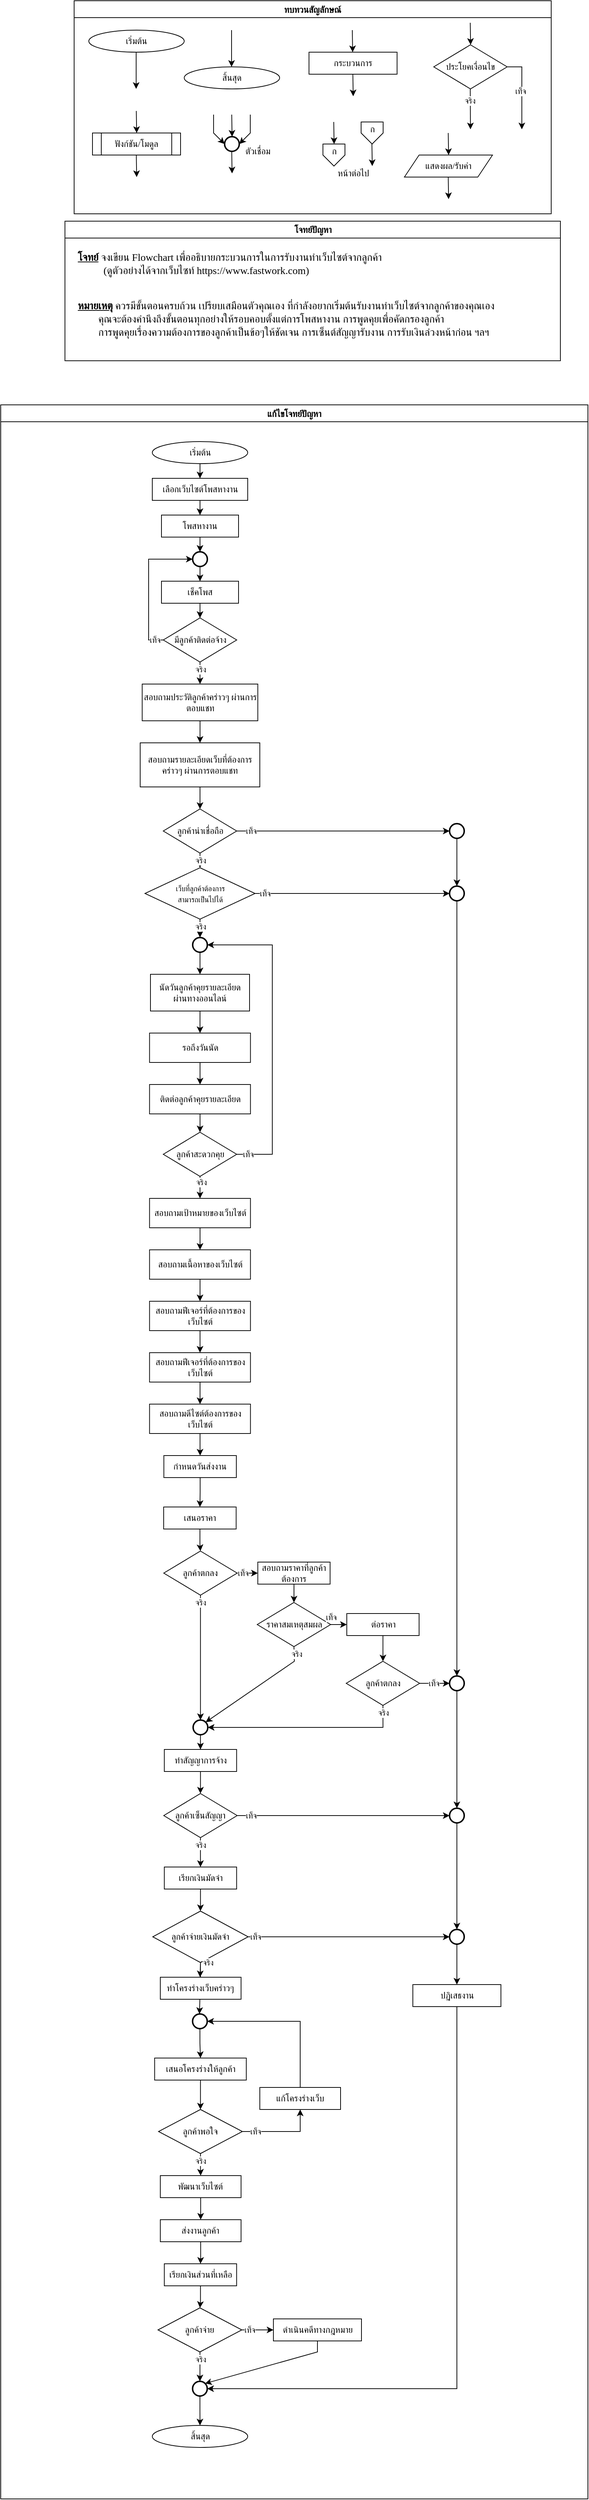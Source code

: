 <mxfile version="24.9.1">
  <diagram id="C5RBs43oDa-KdzZeNtuy" name="Page-1">
    <mxGraphModel dx="1702" dy="435" grid="1" gridSize="10" guides="1" tooltips="1" connect="1" arrows="1" fold="1" page="1" pageScale="1" pageWidth="827" pageHeight="1169" math="0" shadow="0">
      <root>
        <mxCell id="WIyWlLk6GJQsqaUBKTNV-0" />
        <mxCell id="WIyWlLk6GJQsqaUBKTNV-1" parent="WIyWlLk6GJQsqaUBKTNV-0" />
        <mxCell id="M7CGMbNuYNeq0SnUNNgH-6" value="ทบทวนสัญลักษณ์" style="swimlane;fontFamily=Sarabun;fontSource=https%3A%2F%2Ffonts.googleapis.com%2Fcss%3Ffamily%3DSarabun;" parent="WIyWlLk6GJQsqaUBKTNV-1" vertex="1">
          <mxGeometry x="-720" y="20" width="650" height="290" as="geometry" />
        </mxCell>
        <mxCell id="M7CGMbNuYNeq0SnUNNgH-2" value="&lt;font data-font-src=&quot;https://fonts.googleapis.com/css?family=Sarabun&quot; face=&quot;Sarabun&quot;&gt;เริ่มต้น&lt;/font&gt;" style="ellipse;whiteSpace=wrap;html=1;" parent="M7CGMbNuYNeq0SnUNNgH-6" vertex="1">
          <mxGeometry x="20" y="40" width="130" height="30" as="geometry" />
        </mxCell>
        <mxCell id="M7CGMbNuYNeq0SnUNNgH-5" value="" style="endArrow=classic;html=1;rounded=0;" parent="M7CGMbNuYNeq0SnUNNgH-6" edge="1">
          <mxGeometry width="50" height="50" relative="1" as="geometry">
            <mxPoint x="84.5" y="70" as="sourcePoint" />
            <mxPoint x="84.5" y="120" as="targetPoint" />
          </mxGeometry>
        </mxCell>
        <mxCell id="M7CGMbNuYNeq0SnUNNgH-3" value="&lt;font face=&quot;Sarabun&quot;&gt;สิ้นสุด&lt;/font&gt;" style="ellipse;whiteSpace=wrap;html=1;" parent="M7CGMbNuYNeq0SnUNNgH-6" vertex="1">
          <mxGeometry x="150" y="90" width="130" height="30" as="geometry" />
        </mxCell>
        <mxCell id="M7CGMbNuYNeq0SnUNNgH-4" value="" style="endArrow=classic;html=1;rounded=0;" parent="M7CGMbNuYNeq0SnUNNgH-6" edge="1">
          <mxGeometry width="50" height="50" relative="1" as="geometry">
            <mxPoint x="214.5" y="40" as="sourcePoint" />
            <mxPoint x="214.5" y="90" as="targetPoint" />
          </mxGeometry>
        </mxCell>
        <mxCell id="mvioNwK95yMqdUQ73LqQ-0" value="กระบวนการ" style="rounded=0;whiteSpace=wrap;html=1;fontFamily=Sarabun;fontSource=https%3A%2F%2Ffonts.googleapis.com%2Fcss%3Ffamily%3DSarabun;" parent="M7CGMbNuYNeq0SnUNNgH-6" vertex="1">
          <mxGeometry x="320" y="70" width="120" height="30" as="geometry" />
        </mxCell>
        <mxCell id="mvioNwK95yMqdUQ73LqQ-1" value="" style="endArrow=classic;html=1;rounded=0;" parent="M7CGMbNuYNeq0SnUNNgH-6" edge="1">
          <mxGeometry width="50" height="50" relative="1" as="geometry">
            <mxPoint x="379" y="40" as="sourcePoint" />
            <mxPoint x="379.5" y="70" as="targetPoint" />
          </mxGeometry>
        </mxCell>
        <mxCell id="mvioNwK95yMqdUQ73LqQ-2" value="" style="endArrow=classic;html=1;rounded=0;" parent="M7CGMbNuYNeq0SnUNNgH-6" edge="1">
          <mxGeometry width="50" height="50" relative="1" as="geometry">
            <mxPoint x="379.75" y="100" as="sourcePoint" />
            <mxPoint x="380.25" y="130" as="targetPoint" />
          </mxGeometry>
        </mxCell>
        <mxCell id="mvioNwK95yMqdUQ73LqQ-3" value="ประโยคเงื่อนไข" style="rhombus;whiteSpace=wrap;html=1;fontFamily=Sarabun;fontSource=https%3A%2F%2Ffonts.googleapis.com%2Fcss%3Ffamily%3DSarabun;" parent="M7CGMbNuYNeq0SnUNNgH-6" vertex="1">
          <mxGeometry x="490" y="60" width="100" height="60" as="geometry" />
        </mxCell>
        <mxCell id="mvioNwK95yMqdUQ73LqQ-4" value="" style="endArrow=classic;html=1;rounded=0;" parent="M7CGMbNuYNeq0SnUNNgH-6" edge="1">
          <mxGeometry width="50" height="50" relative="1" as="geometry">
            <mxPoint x="539.71" y="30" as="sourcePoint" />
            <mxPoint x="540.21" y="60" as="targetPoint" />
          </mxGeometry>
        </mxCell>
        <mxCell id="mvioNwK95yMqdUQ73LqQ-5" value="" style="endArrow=classic;html=1;rounded=0;" parent="M7CGMbNuYNeq0SnUNNgH-6" edge="1">
          <mxGeometry width="50" height="50" relative="1" as="geometry">
            <mxPoint x="539.71" y="120" as="sourcePoint" />
            <mxPoint x="540" y="175" as="targetPoint" />
          </mxGeometry>
        </mxCell>
        <mxCell id="mvioNwK95yMqdUQ73LqQ-7" value="จริง" style="edgeLabel;html=1;align=center;verticalAlign=middle;resizable=0;points=[];fontFamily=Sarabun;fontSource=https%3A%2F%2Ffonts.googleapis.com%2Fcss%3Ffamily%3DSarabun;" parent="mvioNwK95yMqdUQ73LqQ-5" vertex="1" connectable="0">
          <mxGeometry x="-0.414" y="-1" relative="1" as="geometry">
            <mxPoint as="offset" />
          </mxGeometry>
        </mxCell>
        <mxCell id="mvioNwK95yMqdUQ73LqQ-6" value="" style="endArrow=classic;html=1;rounded=0;exitX=1;exitY=0.5;exitDx=0;exitDy=0;" parent="M7CGMbNuYNeq0SnUNNgH-6" source="mvioNwK95yMqdUQ73LqQ-3" edge="1">
          <mxGeometry width="50" height="50" relative="1" as="geometry">
            <mxPoint x="620" y="95" as="sourcePoint" />
            <mxPoint x="610" y="175" as="targetPoint" />
            <Array as="points">
              <mxPoint x="610" y="90" />
            </Array>
          </mxGeometry>
        </mxCell>
        <mxCell id="mvioNwK95yMqdUQ73LqQ-8" value="&lt;font data-font-src=&quot;https://fonts.googleapis.com/css?family=Sarabun&quot; face=&quot;Sarabun&quot;&gt;เท็จ&lt;/font&gt;" style="edgeLabel;html=1;align=center;verticalAlign=middle;resizable=0;points=[];" parent="mvioNwK95yMqdUQ73LqQ-6" vertex="1" connectable="0">
          <mxGeometry x="-0.002" y="-2" relative="1" as="geometry">
            <mxPoint as="offset" />
          </mxGeometry>
        </mxCell>
        <mxCell id="mvioNwK95yMqdUQ73LqQ-9" value="&lt;font data-font-src=&quot;https://fonts.googleapis.com/css?family=Sarabun&quot; face=&quot;Sarabun&quot;&gt;ฟังก์ชัน/โมดูล&lt;/font&gt;" style="shape=process;whiteSpace=wrap;html=1;backgroundOutline=1;" parent="M7CGMbNuYNeq0SnUNNgH-6" vertex="1">
          <mxGeometry x="25" y="180" width="120" height="30" as="geometry" />
        </mxCell>
        <mxCell id="mvioNwK95yMqdUQ73LqQ-11" value="" style="endArrow=classic;html=1;rounded=0;" parent="M7CGMbNuYNeq0SnUNNgH-6" edge="1">
          <mxGeometry width="50" height="50" relative="1" as="geometry">
            <mxPoint x="84.71" y="150" as="sourcePoint" />
            <mxPoint x="85.21" y="180" as="targetPoint" />
          </mxGeometry>
        </mxCell>
        <mxCell id="mvioNwK95yMqdUQ73LqQ-12" value="" style="endArrow=classic;html=1;rounded=0;" parent="M7CGMbNuYNeq0SnUNNgH-6" edge="1">
          <mxGeometry width="50" height="50" relative="1" as="geometry">
            <mxPoint x="84.71" y="210" as="sourcePoint" />
            <mxPoint x="85.21" y="240" as="targetPoint" />
          </mxGeometry>
        </mxCell>
        <mxCell id="mvioNwK95yMqdUQ73LqQ-13" value="" style="strokeWidth=2;html=1;shape=mxgraph.flowchart.start_2;whiteSpace=wrap;" parent="M7CGMbNuYNeq0SnUNNgH-6" vertex="1">
          <mxGeometry x="205" y="185" width="20" height="20" as="geometry" />
        </mxCell>
        <mxCell id="mvioNwK95yMqdUQ73LqQ-16" value="" style="endArrow=classic;html=1;rounded=0;" parent="M7CGMbNuYNeq0SnUNNgH-6" edge="1">
          <mxGeometry width="50" height="50" relative="1" as="geometry">
            <mxPoint x="214.71" y="155" as="sourcePoint" />
            <mxPoint x="215.21" y="185" as="targetPoint" />
          </mxGeometry>
        </mxCell>
        <mxCell id="mvioNwK95yMqdUQ73LqQ-17" value="" style="endArrow=classic;html=1;rounded=0;entryX=0;entryY=0.5;entryDx=0;entryDy=0;entryPerimeter=0;" parent="M7CGMbNuYNeq0SnUNNgH-6" target="mvioNwK95yMqdUQ73LqQ-13" edge="1">
          <mxGeometry width="50" height="50" relative="1" as="geometry">
            <mxPoint x="190.0" y="155" as="sourcePoint" />
            <mxPoint x="190.5" y="185" as="targetPoint" />
            <Array as="points">
              <mxPoint x="190" y="180" />
            </Array>
          </mxGeometry>
        </mxCell>
        <mxCell id="mvioNwK95yMqdUQ73LqQ-18" value="" style="endArrow=classic;html=1;rounded=0;entryX=1;entryY=0.5;entryDx=0;entryDy=0;entryPerimeter=0;" parent="M7CGMbNuYNeq0SnUNNgH-6" target="mvioNwK95yMqdUQ73LqQ-13" edge="1">
          <mxGeometry width="50" height="50" relative="1" as="geometry">
            <mxPoint x="240.0" y="155" as="sourcePoint" />
            <mxPoint x="240.5" y="185" as="targetPoint" />
            <Array as="points">
              <mxPoint x="240" y="180" />
            </Array>
          </mxGeometry>
        </mxCell>
        <mxCell id="mvioNwK95yMqdUQ73LqQ-19" value="" style="endArrow=classic;html=1;rounded=0;" parent="M7CGMbNuYNeq0SnUNNgH-6" edge="1">
          <mxGeometry width="50" height="50" relative="1" as="geometry">
            <mxPoint x="214.71" y="205" as="sourcePoint" />
            <mxPoint x="215.21" y="235" as="targetPoint" />
          </mxGeometry>
        </mxCell>
        <mxCell id="mvioNwK95yMqdUQ73LqQ-20" value="&lt;font data-font-src=&quot;https://fonts.googleapis.com/css?family=Sarabun&quot; face=&quot;Sarabun&quot;&gt;ตัวเชื่อม&lt;/font&gt;" style="text;html=1;align=center;verticalAlign=middle;resizable=0;points=[];autosize=1;strokeColor=none;fillColor=none;" parent="M7CGMbNuYNeq0SnUNNgH-6" vertex="1">
          <mxGeometry x="220" y="190" width="60" height="30" as="geometry" />
        </mxCell>
        <mxCell id="mvioNwK95yMqdUQ73LqQ-25" value="" style="endArrow=classic;html=1;rounded=0;" parent="M7CGMbNuYNeq0SnUNNgH-6" edge="1">
          <mxGeometry width="50" height="50" relative="1" as="geometry">
            <mxPoint x="353.71" y="165" as="sourcePoint" />
            <mxPoint x="354.21" y="195" as="targetPoint" />
          </mxGeometry>
        </mxCell>
        <mxCell id="mvioNwK95yMqdUQ73LqQ-21" value="" style="verticalLabelPosition=bottom;verticalAlign=top;html=1;shape=offPageConnector;rounded=0;size=0.5;" parent="M7CGMbNuYNeq0SnUNNgH-6" vertex="1">
          <mxGeometry x="339" y="195" width="30" height="30" as="geometry" />
        </mxCell>
        <mxCell id="mvioNwK95yMqdUQ73LqQ-26" value="" style="endArrow=classic;html=1;rounded=0;" parent="M7CGMbNuYNeq0SnUNNgH-6" edge="1">
          <mxGeometry width="50" height="50" relative="1" as="geometry">
            <mxPoint x="405.71" y="195" as="sourcePoint" />
            <mxPoint x="406.21" y="225" as="targetPoint" />
          </mxGeometry>
        </mxCell>
        <mxCell id="mvioNwK95yMqdUQ73LqQ-27" value="" style="verticalLabelPosition=bottom;verticalAlign=top;html=1;shape=offPageConnector;rounded=0;size=0.5;" parent="M7CGMbNuYNeq0SnUNNgH-6" vertex="1">
          <mxGeometry x="391" y="165" width="30" height="30" as="geometry" />
        </mxCell>
        <mxCell id="mvioNwK95yMqdUQ73LqQ-28" value="หน้าต่อไป" style="text;html=1;align=center;verticalAlign=middle;resizable=0;points=[];autosize=1;strokeColor=none;fillColor=none;fontFamily=Sarabun;fontSource=https%3A%2F%2Ffonts.googleapis.com%2Fcss%3Ffamily%3DSarabun;" parent="M7CGMbNuYNeq0SnUNNgH-6" vertex="1">
          <mxGeometry x="345" y="220" width="70" height="30" as="geometry" />
        </mxCell>
        <mxCell id="mvioNwK95yMqdUQ73LqQ-29" value="ก" style="text;html=1;align=center;verticalAlign=middle;resizable=0;points=[];autosize=1;strokeColor=none;fillColor=none;fontFamily=Sarabun;fontSource=https%3A%2F%2Ffonts.googleapis.com%2Fcss%3Ffamily%3DSarabun;" parent="M7CGMbNuYNeq0SnUNNgH-6" vertex="1">
          <mxGeometry x="339" y="190" width="30" height="30" as="geometry" />
        </mxCell>
        <mxCell id="mvioNwK95yMqdUQ73LqQ-30" value="ก" style="text;html=1;align=center;verticalAlign=middle;resizable=0;points=[];autosize=1;strokeColor=none;fillColor=none;fontFamily=Sarabun;fontSource=https%3A%2F%2Ffonts.googleapis.com%2Fcss%3Ffamily%3DSarabun;" parent="M7CGMbNuYNeq0SnUNNgH-6" vertex="1">
          <mxGeometry x="391" y="160" width="30" height="30" as="geometry" />
        </mxCell>
        <mxCell id="mvioNwK95yMqdUQ73LqQ-32" value="แสดงผล/รับค่า" style="shape=parallelogram;perimeter=parallelogramPerimeter;whiteSpace=wrap;html=1;fixedSize=1;fontFamily=Sarabun;fontSource=https%3A%2F%2Ffonts.googleapis.com%2Fcss%3Ffamily%3DSarabun;" parent="M7CGMbNuYNeq0SnUNNgH-6" vertex="1">
          <mxGeometry x="450" y="210" width="120" height="30" as="geometry" />
        </mxCell>
        <mxCell id="mvioNwK95yMqdUQ73LqQ-33" value="" style="endArrow=classic;html=1;rounded=0;" parent="M7CGMbNuYNeq0SnUNNgH-6" edge="1">
          <mxGeometry width="50" height="50" relative="1" as="geometry">
            <mxPoint x="509.71" y="180" as="sourcePoint" />
            <mxPoint x="510.21" y="210" as="targetPoint" />
          </mxGeometry>
        </mxCell>
        <mxCell id="mvioNwK95yMqdUQ73LqQ-34" value="" style="endArrow=classic;html=1;rounded=0;" parent="M7CGMbNuYNeq0SnUNNgH-6" edge="1">
          <mxGeometry width="50" height="50" relative="1" as="geometry">
            <mxPoint x="509.71" y="240" as="sourcePoint" />
            <mxPoint x="510.21" y="270" as="targetPoint" />
          </mxGeometry>
        </mxCell>
        <mxCell id="mvioNwK95yMqdUQ73LqQ-36" value="แก้ไขโจทย์ปัญหา" style="swimlane;fontFamily=Sarabun;fontSource=https%3A%2F%2Ffonts.googleapis.com%2Fcss%3Ffamily%3DSarabun;" parent="WIyWlLk6GJQsqaUBKTNV-1" vertex="1">
          <mxGeometry x="-820" y="570" width="800" height="2850" as="geometry" />
        </mxCell>
        <mxCell id="27zhUVx7xUESH2kHtErv-2" value="" style="edgeStyle=orthogonalEdgeStyle;rounded=0;orthogonalLoop=1;jettySize=auto;html=1;" parent="mvioNwK95yMqdUQ73LqQ-36" source="mvioNwK95yMqdUQ73LqQ-35" target="27zhUVx7xUESH2kHtErv-1" edge="1">
          <mxGeometry relative="1" as="geometry" />
        </mxCell>
        <mxCell id="mvioNwK95yMqdUQ73LqQ-35" value="&lt;font data-font-src=&quot;https://fonts.googleapis.com/css?family=Sarabun&quot; face=&quot;Sarabun&quot;&gt;เริ่มต้น&lt;/font&gt;" style="ellipse;whiteSpace=wrap;html=1;" parent="mvioNwK95yMqdUQ73LqQ-36" vertex="1">
          <mxGeometry x="206.5" y="50" width="130" height="30" as="geometry" />
        </mxCell>
        <mxCell id="mvioNwK95yMqdUQ73LqQ-69" value="&lt;font face=&quot;Sarabun&quot;&gt;สิ้นสุด&lt;/font&gt;" style="ellipse;whiteSpace=wrap;html=1;" parent="mvioNwK95yMqdUQ73LqQ-36" vertex="1">
          <mxGeometry x="206.5" y="2750" width="130" height="30" as="geometry" />
        </mxCell>
        <mxCell id="27zhUVx7xUESH2kHtErv-4" value="" style="edgeStyle=orthogonalEdgeStyle;rounded=0;orthogonalLoop=1;jettySize=auto;html=1;" parent="mvioNwK95yMqdUQ73LqQ-36" source="27zhUVx7xUESH2kHtErv-1" target="27zhUVx7xUESH2kHtErv-3" edge="1">
          <mxGeometry relative="1" as="geometry" />
        </mxCell>
        <mxCell id="27zhUVx7xUESH2kHtErv-1" value="เลือกเว็บไซต์โพสหางาน" style="rounded=0;whiteSpace=wrap;html=1;fontFamily=Sarabun;fontSource=https%3A%2F%2Ffonts.googleapis.com%2Fcss%3Ffamily%3DSarabun;" parent="mvioNwK95yMqdUQ73LqQ-36" vertex="1">
          <mxGeometry x="206.5" y="100" width="130" height="30" as="geometry" />
        </mxCell>
        <mxCell id="27zhUVx7xUESH2kHtErv-9" value="" style="edgeStyle=orthogonalEdgeStyle;rounded=0;orthogonalLoop=1;jettySize=auto;html=1;entryX=0.5;entryY=0;entryDx=0;entryDy=0;entryPerimeter=0;" parent="mvioNwK95yMqdUQ73LqQ-36" source="27zhUVx7xUESH2kHtErv-3" target="27zhUVx7xUESH2kHtErv-8" edge="1">
          <mxGeometry relative="1" as="geometry" />
        </mxCell>
        <mxCell id="27zhUVx7xUESH2kHtErv-3" value="โพสหางาน" style="rounded=0;whiteSpace=wrap;html=1;fontFamily=Sarabun;fontSource=https%3A%2F%2Ffonts.googleapis.com%2Fcss%3Ffamily%3DSarabun;" parent="mvioNwK95yMqdUQ73LqQ-36" vertex="1">
          <mxGeometry x="219" y="150" width="105" height="30" as="geometry" />
        </mxCell>
        <mxCell id="27zhUVx7xUESH2kHtErv-13" value="" style="edgeStyle=orthogonalEdgeStyle;rounded=0;orthogonalLoop=1;jettySize=auto;html=1;" parent="mvioNwK95yMqdUQ73LqQ-36" source="27zhUVx7xUESH2kHtErv-6" target="27zhUVx7xUESH2kHtErv-12" edge="1">
          <mxGeometry relative="1" as="geometry" />
        </mxCell>
        <mxCell id="27zhUVx7xUESH2kHtErv-6" value="เช็คโพส" style="rounded=0;whiteSpace=wrap;html=1;fontFamily=Sarabun;fontSource=https%3A%2F%2Ffonts.googleapis.com%2Fcss%3Ffamily%3DSarabun;" parent="mvioNwK95yMqdUQ73LqQ-36" vertex="1">
          <mxGeometry x="219" y="240" width="105" height="30" as="geometry" />
        </mxCell>
        <mxCell id="27zhUVx7xUESH2kHtErv-10" value="" style="edgeStyle=orthogonalEdgeStyle;rounded=0;orthogonalLoop=1;jettySize=auto;html=1;" parent="mvioNwK95yMqdUQ73LqQ-36" source="27zhUVx7xUESH2kHtErv-8" target="27zhUVx7xUESH2kHtErv-6" edge="1">
          <mxGeometry relative="1" as="geometry" />
        </mxCell>
        <mxCell id="27zhUVx7xUESH2kHtErv-8" value="" style="strokeWidth=2;html=1;shape=mxgraph.flowchart.start_2;whiteSpace=wrap;" parent="mvioNwK95yMqdUQ73LqQ-36" vertex="1">
          <mxGeometry x="261.5" y="200" width="20" height="20" as="geometry" />
        </mxCell>
        <mxCell id="xFiAi5gTi5LO_3J-mWxw-1" value="" style="edgeStyle=orthogonalEdgeStyle;rounded=0;orthogonalLoop=1;jettySize=auto;html=1;" parent="mvioNwK95yMqdUQ73LqQ-36" source="27zhUVx7xUESH2kHtErv-12" target="27zhUVx7xUESH2kHtErv-14" edge="1">
          <mxGeometry relative="1" as="geometry" />
        </mxCell>
        <mxCell id="27zhUVx7xUESH2kHtErv-12" value="มีลูกค้าติดต่อจ้าง" style="rhombus;whiteSpace=wrap;html=1;fontFamily=Sarabun;fontSource=https%3A%2F%2Ffonts.googleapis.com%2Fcss%3Ffamily%3DSarabun;" parent="mvioNwK95yMqdUQ73LqQ-36" vertex="1">
          <mxGeometry x="221.5" y="290" width="100" height="60" as="geometry" />
        </mxCell>
        <mxCell id="itq3o5YylGLCOzRTKp7v-9" value="" style="edgeStyle=orthogonalEdgeStyle;rounded=0;orthogonalLoop=1;jettySize=auto;html=1;" parent="mvioNwK95yMqdUQ73LqQ-36" source="27zhUVx7xUESH2kHtErv-14" target="itq3o5YylGLCOzRTKp7v-8" edge="1">
          <mxGeometry relative="1" as="geometry" />
        </mxCell>
        <mxCell id="27zhUVx7xUESH2kHtErv-14" value="สอบถามประวัติลูกค้าคร่าวๆ ผ่านการตอบแชท" style="rounded=0;whiteSpace=wrap;html=1;fontFamily=Sarabun;fontSource=https%3A%2F%2Ffonts.googleapis.com%2Fcss%3Ffamily%3DSarabun;" parent="mvioNwK95yMqdUQ73LqQ-36" vertex="1">
          <mxGeometry x="192.75" y="380" width="157.5" height="50" as="geometry" />
        </mxCell>
        <mxCell id="xFiAi5gTi5LO_3J-mWxw-0" value="" style="endArrow=classic;html=1;rounded=0;exitX=0;exitY=0.5;exitDx=0;exitDy=0;entryX=0;entryY=0.5;entryDx=0;entryDy=0;entryPerimeter=0;edgeStyle=orthogonalEdgeStyle;" parent="mvioNwK95yMqdUQ73LqQ-36" source="27zhUVx7xUESH2kHtErv-12" target="27zhUVx7xUESH2kHtErv-8" edge="1">
          <mxGeometry width="50" height="50" relative="1" as="geometry">
            <mxPoint x="251.5" y="220" as="sourcePoint" />
            <mxPoint x="301.5" y="170" as="targetPoint" />
            <Array as="points">
              <mxPoint x="201.5" y="320" />
              <mxPoint x="201.5" y="210" />
            </Array>
          </mxGeometry>
        </mxCell>
        <mxCell id="itq3o5YylGLCOzRTKp7v-1" value="" style="edgeStyle=orthogonalEdgeStyle;rounded=0;orthogonalLoop=1;jettySize=auto;html=1;" parent="mvioNwK95yMqdUQ73LqQ-36" source="xFiAi5gTi5LO_3J-mWxw-2" target="itq3o5YylGLCOzRTKp7v-0" edge="1">
          <mxGeometry relative="1" as="geometry" />
        </mxCell>
        <mxCell id="itq3o5YylGLCOzRTKp7v-3" value="" style="edgeStyle=orthogonalEdgeStyle;rounded=0;orthogonalLoop=1;jettySize=auto;html=1;" parent="mvioNwK95yMqdUQ73LqQ-36" source="xFiAi5gTi5LO_3J-mWxw-2" edge="1">
          <mxGeometry relative="1" as="geometry">
            <mxPoint x="271.534" y="630" as="targetPoint" />
          </mxGeometry>
        </mxCell>
        <mxCell id="xFiAi5gTi5LO_3J-mWxw-2" value="ลูกค้าน่าเชื่อถือ" style="rhombus;whiteSpace=wrap;html=1;fontFamily=Sarabun;fontSource=https%3A%2F%2Ffonts.googleapis.com%2Fcss%3Ffamily%3DSarabun;" parent="mvioNwK95yMqdUQ73LqQ-36" vertex="1">
          <mxGeometry x="221.5" y="550" width="100" height="60" as="geometry" />
        </mxCell>
        <mxCell id="itq3o5YylGLCOzRTKp7v-0" value="" style="strokeWidth=2;html=1;shape=mxgraph.flowchart.start_2;whiteSpace=wrap;" parent="mvioNwK95yMqdUQ73LqQ-36" vertex="1">
          <mxGeometry x="611.5" y="570" width="20" height="20" as="geometry" />
        </mxCell>
        <mxCell id="itq3o5YylGLCOzRTKp7v-10" value="" style="edgeStyle=orthogonalEdgeStyle;rounded=0;orthogonalLoop=1;jettySize=auto;html=1;" parent="mvioNwK95yMqdUQ73LqQ-36" source="itq3o5YylGLCOzRTKp7v-8" target="xFiAi5gTi5LO_3J-mWxw-2" edge="1">
          <mxGeometry relative="1" as="geometry" />
        </mxCell>
        <mxCell id="itq3o5YylGLCOzRTKp7v-8" value="สอบถามรายละเอียดเว็บที่ต้องการคร่าวๆ ผ่านการตอบแชท" style="rounded=0;whiteSpace=wrap;html=1;fontFamily=Sarabun;fontSource=https%3A%2F%2Ffonts.googleapis.com%2Fcss%3Ffamily%3DSarabun;" parent="mvioNwK95yMqdUQ73LqQ-36" vertex="1">
          <mxGeometry x="190" y="460" width="163" height="60" as="geometry" />
        </mxCell>
        <mxCell id="itq3o5YylGLCOzRTKp7v-19" value="" style="edgeStyle=orthogonalEdgeStyle;rounded=0;orthogonalLoop=1;jettySize=auto;html=1;" parent="mvioNwK95yMqdUQ73LqQ-36" source="itq3o5YylGLCOzRTKp7v-13" target="itq3o5YylGLCOzRTKp7v-17" edge="1">
          <mxGeometry relative="1" as="geometry" />
        </mxCell>
        <mxCell id="itq3o5YylGLCOzRTKp7v-13" value="นัดวันลูกค้าคุยรายละเอียด&lt;div&gt;ผ่านทางออนไลน์&lt;/div&gt;" style="rounded=0;whiteSpace=wrap;html=1;fontFamily=Sarabun;fontSource=https%3A%2F%2Ffonts.googleapis.com%2Fcss%3Ffamily%3DSarabun;" parent="mvioNwK95yMqdUQ73LqQ-36" vertex="1">
          <mxGeometry x="204" y="775" width="135" height="50" as="geometry" />
        </mxCell>
        <mxCell id="itq3o5YylGLCOzRTKp7v-24" value="" style="edgeStyle=orthogonalEdgeStyle;rounded=0;orthogonalLoop=1;jettySize=auto;html=1;" parent="mvioNwK95yMqdUQ73LqQ-36" source="itq3o5YylGLCOzRTKp7v-15" target="itq3o5YylGLCOzRTKp7v-22" edge="1">
          <mxGeometry relative="1" as="geometry" />
        </mxCell>
        <mxCell id="itq3o5YylGLCOzRTKp7v-15" value="&lt;font style=&quot;font-size: 10px;&quot;&gt;เว็บที่ลูกค้าต้องการ&lt;/font&gt;&lt;div&gt;&lt;font style=&quot;font-size: 10px;&quot;&gt;สามารถเป็นไปได้&lt;/font&gt;&lt;/div&gt;" style="rhombus;whiteSpace=wrap;html=1;fontFamily=Sarabun;fontSource=https%3A%2F%2Ffonts.googleapis.com%2Fcss%3Ffamily%3DSarabun;" parent="mvioNwK95yMqdUQ73LqQ-36" vertex="1">
          <mxGeometry x="196.5" y="630" width="150" height="70" as="geometry" />
        </mxCell>
        <mxCell id="itq3o5YylGLCOzRTKp7v-21" value="" style="edgeStyle=orthogonalEdgeStyle;rounded=0;orthogonalLoop=1;jettySize=auto;html=1;" parent="mvioNwK95yMqdUQ73LqQ-36" source="itq3o5YylGLCOzRTKp7v-17" target="itq3o5YylGLCOzRTKp7v-20" edge="1">
          <mxGeometry relative="1" as="geometry" />
        </mxCell>
        <mxCell id="itq3o5YylGLCOzRTKp7v-17" value="รอถึงวันนัด" style="rounded=0;whiteSpace=wrap;html=1;" parent="mvioNwK95yMqdUQ73LqQ-36" vertex="1">
          <mxGeometry x="202.75" y="855" width="137.5" height="40" as="geometry" />
        </mxCell>
        <mxCell id="itq3o5YylGLCOzRTKp7v-26" value="" style="edgeStyle=orthogonalEdgeStyle;rounded=0;orthogonalLoop=1;jettySize=auto;html=1;" parent="mvioNwK95yMqdUQ73LqQ-36" source="itq3o5YylGLCOzRTKp7v-20" target="itq3o5YylGLCOzRTKp7v-25" edge="1">
          <mxGeometry relative="1" as="geometry" />
        </mxCell>
        <mxCell id="itq3o5YylGLCOzRTKp7v-20" value="ติดต่อลูกค้าคุยรายละเอียด" style="rounded=0;whiteSpace=wrap;html=1;" parent="mvioNwK95yMqdUQ73LqQ-36" vertex="1">
          <mxGeometry x="202.75" y="925" width="137.5" height="40" as="geometry" />
        </mxCell>
        <mxCell id="itq3o5YylGLCOzRTKp7v-23" value="" style="edgeStyle=orthogonalEdgeStyle;rounded=0;orthogonalLoop=1;jettySize=auto;html=1;entryX=0.5;entryY=0;entryDx=0;entryDy=0;" parent="mvioNwK95yMqdUQ73LqQ-36" source="itq3o5YylGLCOzRTKp7v-22" target="itq3o5YylGLCOzRTKp7v-13" edge="1">
          <mxGeometry relative="1" as="geometry" />
        </mxCell>
        <mxCell id="itq3o5YylGLCOzRTKp7v-22" value="" style="strokeWidth=2;html=1;shape=mxgraph.flowchart.start_2;whiteSpace=wrap;" parent="mvioNwK95yMqdUQ73LqQ-36" vertex="1">
          <mxGeometry x="261.5" y="725" width="20" height="20" as="geometry" />
        </mxCell>
        <mxCell id="itq3o5YylGLCOzRTKp7v-30" value="" style="edgeStyle=orthogonalEdgeStyle;rounded=0;orthogonalLoop=1;jettySize=auto;html=1;" parent="mvioNwK95yMqdUQ73LqQ-36" source="itq3o5YylGLCOzRTKp7v-25" target="itq3o5YylGLCOzRTKp7v-29" edge="1">
          <mxGeometry relative="1" as="geometry" />
        </mxCell>
        <mxCell id="itq3o5YylGLCOzRTKp7v-25" value="ลูกค้าสะดวกคุย" style="rhombus;whiteSpace=wrap;html=1;fontFamily=Sarabun;fontSource=https%3A%2F%2Ffonts.googleapis.com%2Fcss%3Ffamily%3DSarabun;" parent="mvioNwK95yMqdUQ73LqQ-36" vertex="1">
          <mxGeometry x="221.5" y="990" width="100" height="60" as="geometry" />
        </mxCell>
        <mxCell id="itq3o5YylGLCOzRTKp7v-32" value="" style="edgeStyle=orthogonalEdgeStyle;rounded=0;orthogonalLoop=1;jettySize=auto;html=1;" parent="mvioNwK95yMqdUQ73LqQ-36" source="itq3o5YylGLCOzRTKp7v-29" target="itq3o5YylGLCOzRTKp7v-31" edge="1">
          <mxGeometry relative="1" as="geometry" />
        </mxCell>
        <mxCell id="itq3o5YylGLCOzRTKp7v-29" value="สอบถามเป้าหมายของเว็บไซต์" style="rounded=0;whiteSpace=wrap;html=1;" parent="mvioNwK95yMqdUQ73LqQ-36" vertex="1">
          <mxGeometry x="202.75" y="1080" width="137.5" height="40" as="geometry" />
        </mxCell>
        <mxCell id="itq3o5YylGLCOzRTKp7v-34" value="" style="edgeStyle=orthogonalEdgeStyle;rounded=0;orthogonalLoop=1;jettySize=auto;html=1;" parent="mvioNwK95yMqdUQ73LqQ-36" source="itq3o5YylGLCOzRTKp7v-31" target="itq3o5YylGLCOzRTKp7v-33" edge="1">
          <mxGeometry relative="1" as="geometry" />
        </mxCell>
        <mxCell id="itq3o5YylGLCOzRTKp7v-31" value="สอบถามเนื้อหาของเว็บไซต์" style="rounded=0;whiteSpace=wrap;html=1;" parent="mvioNwK95yMqdUQ73LqQ-36" vertex="1">
          <mxGeometry x="202.75" y="1150" width="137.5" height="40" as="geometry" />
        </mxCell>
        <mxCell id="itq3o5YylGLCOzRTKp7v-36" value="" style="edgeStyle=orthogonalEdgeStyle;rounded=0;orthogonalLoop=1;jettySize=auto;html=1;" parent="mvioNwK95yMqdUQ73LqQ-36" source="itq3o5YylGLCOzRTKp7v-33" target="itq3o5YylGLCOzRTKp7v-35" edge="1">
          <mxGeometry relative="1" as="geometry" />
        </mxCell>
        <mxCell id="itq3o5YylGLCOzRTKp7v-33" value="สอบถามฟีเจอร์ที่ต้องการของเว็บไซต์" style="rounded=0;whiteSpace=wrap;html=1;" parent="mvioNwK95yMqdUQ73LqQ-36" vertex="1">
          <mxGeometry x="202.75" y="1220" width="137.5" height="40" as="geometry" />
        </mxCell>
        <mxCell id="itq3o5YylGLCOzRTKp7v-38" value="" style="edgeStyle=orthogonalEdgeStyle;rounded=0;orthogonalLoop=1;jettySize=auto;html=1;" parent="mvioNwK95yMqdUQ73LqQ-36" source="itq3o5YylGLCOzRTKp7v-35" target="itq3o5YylGLCOzRTKp7v-37" edge="1">
          <mxGeometry relative="1" as="geometry" />
        </mxCell>
        <mxCell id="itq3o5YylGLCOzRTKp7v-35" value="สอบถามฟีเจอร์ที่ต้องการของเว็บไซต์" style="rounded=0;whiteSpace=wrap;html=1;" parent="mvioNwK95yMqdUQ73LqQ-36" vertex="1">
          <mxGeometry x="202.75" y="1290" width="137.5" height="40" as="geometry" />
        </mxCell>
        <mxCell id="itq3o5YylGLCOzRTKp7v-97" value="" style="edgeStyle=orthogonalEdgeStyle;rounded=0;orthogonalLoop=1;jettySize=auto;html=1;" parent="mvioNwK95yMqdUQ73LqQ-36" source="itq3o5YylGLCOzRTKp7v-37" target="itq3o5YylGLCOzRTKp7v-96" edge="1">
          <mxGeometry relative="1" as="geometry" />
        </mxCell>
        <mxCell id="itq3o5YylGLCOzRTKp7v-37" value="สอบถามดีไซต์ต้องการของเว็บไซต์" style="rounded=0;whiteSpace=wrap;html=1;" parent="mvioNwK95yMqdUQ73LqQ-36" vertex="1">
          <mxGeometry x="202.75" y="1360" width="137.5" height="40" as="geometry" />
        </mxCell>
        <mxCell id="itq3o5YylGLCOzRTKp7v-59" value="" style="edgeStyle=orthogonalEdgeStyle;rounded=0;orthogonalLoop=1;jettySize=auto;html=1;" parent="mvioNwK95yMqdUQ73LqQ-36" source="itq3o5YylGLCOzRTKp7v-51" target="itq3o5YylGLCOzRTKp7v-57" edge="1">
          <mxGeometry relative="1" as="geometry" />
        </mxCell>
        <mxCell id="itq3o5YylGLCOzRTKp7v-73" value="" style="edgeStyle=orthogonalEdgeStyle;rounded=0;orthogonalLoop=1;jettySize=auto;html=1;" parent="mvioNwK95yMqdUQ73LqQ-36" source="itq3o5YylGLCOzRTKp7v-51" target="itq3o5YylGLCOzRTKp7v-72" edge="1">
          <mxGeometry relative="1" as="geometry" />
        </mxCell>
        <mxCell id="itq3o5YylGLCOzRTKp7v-51" value="ลูกค้าตกลง" style="rhombus;whiteSpace=wrap;html=1;fontFamily=Sarabun;fontSource=https%3A%2F%2Ffonts.googleapis.com%2Fcss%3Ffamily%3DSarabun;" parent="mvioNwK95yMqdUQ73LqQ-36" vertex="1">
          <mxGeometry x="222.13" y="1560" width="100" height="60" as="geometry" />
        </mxCell>
        <mxCell id="itq3o5YylGLCOzRTKp7v-95" value="" style="edgeStyle=orthogonalEdgeStyle;rounded=0;orthogonalLoop=1;jettySize=auto;html=1;" parent="mvioNwK95yMqdUQ73LqQ-36" source="itq3o5YylGLCOzRTKp7v-53" target="itq3o5YylGLCOzRTKp7v-51" edge="1">
          <mxGeometry relative="1" as="geometry" />
        </mxCell>
        <mxCell id="itq3o5YylGLCOzRTKp7v-53" value="เสนอราคา" style="rounded=0;whiteSpace=wrap;html=1;" parent="mvioNwK95yMqdUQ73LqQ-36" vertex="1">
          <mxGeometry x="222" y="1500" width="98.75" height="30" as="geometry" />
        </mxCell>
        <mxCell id="itq3o5YylGLCOzRTKp7v-60" value="" style="edgeStyle=orthogonalEdgeStyle;rounded=0;orthogonalLoop=1;jettySize=auto;html=1;" parent="mvioNwK95yMqdUQ73LqQ-36" source="itq3o5YylGLCOzRTKp7v-57" target="itq3o5YylGLCOzRTKp7v-58" edge="1">
          <mxGeometry relative="1" as="geometry" />
        </mxCell>
        <mxCell id="itq3o5YylGLCOzRTKp7v-57" value="สอบถามราคาที่ลูกค้าต้องการ" style="rounded=0;whiteSpace=wrap;html=1;" parent="mvioNwK95yMqdUQ73LqQ-36" vertex="1">
          <mxGeometry x="350.25" y="1575" width="98.5" height="30" as="geometry" />
        </mxCell>
        <mxCell id="itq3o5YylGLCOzRTKp7v-62" value="" style="edgeStyle=orthogonalEdgeStyle;rounded=0;orthogonalLoop=1;jettySize=auto;html=1;" parent="mvioNwK95yMqdUQ73LqQ-36" source="itq3o5YylGLCOzRTKp7v-58" target="itq3o5YylGLCOzRTKp7v-61" edge="1">
          <mxGeometry relative="1" as="geometry" />
        </mxCell>
        <mxCell id="itq3o5YylGLCOzRTKp7v-58" value="ราคาสมเหตุสมผล" style="rhombus;whiteSpace=wrap;html=1;fontFamily=Sarabun;fontSource=https%3A%2F%2Ffonts.googleapis.com%2Fcss%3Ffamily%3DSarabun;" parent="mvioNwK95yMqdUQ73LqQ-36" vertex="1">
          <mxGeometry x="349.5" y="1630" width="100" height="60" as="geometry" />
        </mxCell>
        <mxCell id="itq3o5YylGLCOzRTKp7v-66" value="" style="edgeStyle=orthogonalEdgeStyle;rounded=0;orthogonalLoop=1;jettySize=auto;html=1;" parent="mvioNwK95yMqdUQ73LqQ-36" source="itq3o5YylGLCOzRTKp7v-61" target="itq3o5YylGLCOzRTKp7v-65" edge="1">
          <mxGeometry relative="1" as="geometry" />
        </mxCell>
        <mxCell id="itq3o5YylGLCOzRTKp7v-61" value="ต่อราคา" style="rounded=0;whiteSpace=wrap;html=1;" parent="mvioNwK95yMqdUQ73LqQ-36" vertex="1">
          <mxGeometry x="471.5" y="1645" width="98.5" height="30" as="geometry" />
        </mxCell>
        <mxCell id="itq3o5YylGLCOzRTKp7v-64" value="" style="endArrow=classic;html=1;rounded=0;exitX=1;exitY=0.5;exitDx=0;exitDy=0;entryX=1;entryY=0.5;entryDx=0;entryDy=0;entryPerimeter=0;edgeStyle=orthogonalEdgeStyle;" parent="mvioNwK95yMqdUQ73LqQ-36" source="itq3o5YylGLCOzRTKp7v-25" target="itq3o5YylGLCOzRTKp7v-22" edge="1">
          <mxGeometry width="50" height="50" relative="1" as="geometry">
            <mxPoint x="291.5" y="870" as="sourcePoint" />
            <mxPoint x="341.5" y="820" as="targetPoint" />
            <Array as="points">
              <mxPoint x="370" y="1020" />
              <mxPoint x="370" y="735" />
            </Array>
          </mxGeometry>
        </mxCell>
        <mxCell id="itq3o5YylGLCOzRTKp7v-68" value="" style="edgeStyle=orthogonalEdgeStyle;rounded=0;orthogonalLoop=1;jettySize=auto;html=1;" parent="mvioNwK95yMqdUQ73LqQ-36" source="itq3o5YylGLCOzRTKp7v-65" target="itq3o5YylGLCOzRTKp7v-67" edge="1">
          <mxGeometry relative="1" as="geometry" />
        </mxCell>
        <mxCell id="itq3o5YylGLCOzRTKp7v-65" value="ลูกค้าตกลง" style="rhombus;whiteSpace=wrap;html=1;fontFamily=Sarabun;fontSource=https%3A%2F%2Ffonts.googleapis.com%2Fcss%3Ffamily%3DSarabun;" parent="mvioNwK95yMqdUQ73LqQ-36" vertex="1">
          <mxGeometry x="470.75" y="1710" width="100" height="60" as="geometry" />
        </mxCell>
        <mxCell id="itq3o5YylGLCOzRTKp7v-67" value="" style="strokeWidth=2;html=1;shape=mxgraph.flowchart.start_2;whiteSpace=wrap;" parent="mvioNwK95yMqdUQ73LqQ-36" vertex="1">
          <mxGeometry x="611.5" y="1730" width="20" height="20" as="geometry" />
        </mxCell>
        <mxCell id="itq3o5YylGLCOzRTKp7v-71" value="" style="endArrow=classic;html=1;rounded=0;entryX=0.5;entryY=0;entryDx=0;entryDy=0;entryPerimeter=0;exitX=0.5;exitY=1;exitDx=0;exitDy=0;exitPerimeter=0;" parent="mvioNwK95yMqdUQ73LqQ-36" source="sJf2TX4Br5fypYdwe0yf-30" target="itq3o5YylGLCOzRTKp7v-67" edge="1">
          <mxGeometry width="50" height="50" relative="1" as="geometry">
            <mxPoint x="601.5" y="920" as="sourcePoint" />
            <mxPoint x="551.5" y="1620" as="targetPoint" />
          </mxGeometry>
        </mxCell>
        <mxCell id="itq3o5YylGLCOzRTKp7v-79" value="" style="edgeStyle=orthogonalEdgeStyle;rounded=0;orthogonalLoop=1;jettySize=auto;html=1;entryX=0.5;entryY=0;entryDx=0;entryDy=0;" parent="mvioNwK95yMqdUQ73LqQ-36" source="itq3o5YylGLCOzRTKp7v-72" target="itq3o5YylGLCOzRTKp7v-77" edge="1">
          <mxGeometry relative="1" as="geometry" />
        </mxCell>
        <mxCell id="itq3o5YylGLCOzRTKp7v-72" value="" style="strokeWidth=2;html=1;shape=mxgraph.flowchart.start_2;whiteSpace=wrap;" parent="mvioNwK95yMqdUQ73LqQ-36" vertex="1">
          <mxGeometry x="262.13" y="1790" width="20" height="20" as="geometry" />
        </mxCell>
        <mxCell id="itq3o5YylGLCOzRTKp7v-75" value="" style="endArrow=classic;html=1;rounded=0;exitX=0.5;exitY=1;exitDx=0;exitDy=0;entryX=1;entryY=0.5;entryDx=0;entryDy=0;entryPerimeter=0;edgeStyle=orthogonalEdgeStyle;" parent="mvioNwK95yMqdUQ73LqQ-36" source="itq3o5YylGLCOzRTKp7v-65" target="itq3o5YylGLCOzRTKp7v-72" edge="1">
          <mxGeometry width="50" height="50" relative="1" as="geometry">
            <mxPoint x="361.5" y="1740" as="sourcePoint" />
            <mxPoint x="411.5" y="1690" as="targetPoint" />
          </mxGeometry>
        </mxCell>
        <mxCell id="itq3o5YylGLCOzRTKp7v-80" value="" style="edgeStyle=orthogonalEdgeStyle;rounded=0;orthogonalLoop=1;jettySize=auto;html=1;" parent="mvioNwK95yMqdUQ73LqQ-36" source="itq3o5YylGLCOzRTKp7v-77" target="itq3o5YylGLCOzRTKp7v-78" edge="1">
          <mxGeometry relative="1" as="geometry" />
        </mxCell>
        <mxCell id="itq3o5YylGLCOzRTKp7v-77" value="ทำสัญญาการจ้าง" style="rounded=0;whiteSpace=wrap;html=1;" parent="mvioNwK95yMqdUQ73LqQ-36" vertex="1">
          <mxGeometry x="222.88" y="1830" width="98.5" height="30" as="geometry" />
        </mxCell>
        <mxCell id="itq3o5YylGLCOzRTKp7v-85" value="" style="edgeStyle=orthogonalEdgeStyle;rounded=0;orthogonalLoop=1;jettySize=auto;html=1;" parent="mvioNwK95yMqdUQ73LqQ-36" source="itq3o5YylGLCOzRTKp7v-78" target="itq3o5YylGLCOzRTKp7v-84" edge="1">
          <mxGeometry relative="1" as="geometry" />
        </mxCell>
        <mxCell id="itq3o5YylGLCOzRTKp7v-78" value="ลูกค้าเซ็นสัญญา" style="rhombus;whiteSpace=wrap;html=1;fontFamily=Sarabun;fontSource=https%3A%2F%2Ffonts.googleapis.com%2Fcss%3Ffamily%3DSarabun;" parent="mvioNwK95yMqdUQ73LqQ-36" vertex="1">
          <mxGeometry x="222.13" y="1890" width="100" height="60" as="geometry" />
        </mxCell>
        <mxCell id="itq3o5YylGLCOzRTKp7v-81" value="" style="strokeWidth=2;html=1;shape=mxgraph.flowchart.start_2;whiteSpace=wrap;" parent="mvioNwK95yMqdUQ73LqQ-36" vertex="1">
          <mxGeometry x="611.5" y="1910" width="20" height="20" as="geometry" />
        </mxCell>
        <mxCell id="itq3o5YylGLCOzRTKp7v-82" value="" style="endArrow=classic;html=1;rounded=0;exitX=1;exitY=0.5;exitDx=0;exitDy=0;entryX=0;entryY=0.5;entryDx=0;entryDy=0;entryPerimeter=0;" parent="mvioNwK95yMqdUQ73LqQ-36" source="itq3o5YylGLCOzRTKp7v-78" target="itq3o5YylGLCOzRTKp7v-81" edge="1">
          <mxGeometry width="50" height="50" relative="1" as="geometry">
            <mxPoint x="341.5" y="1930" as="sourcePoint" />
            <mxPoint x="391.5" y="1880" as="targetPoint" />
          </mxGeometry>
        </mxCell>
        <mxCell id="itq3o5YylGLCOzRTKp7v-87" value="" style="edgeStyle=orthogonalEdgeStyle;rounded=0;orthogonalLoop=1;jettySize=auto;html=1;" parent="mvioNwK95yMqdUQ73LqQ-36" source="itq3o5YylGLCOzRTKp7v-84" target="itq3o5YylGLCOzRTKp7v-86" edge="1">
          <mxGeometry relative="1" as="geometry" />
        </mxCell>
        <mxCell id="itq3o5YylGLCOzRTKp7v-84" value="เรียกเงินมัดจำ" style="rounded=0;whiteSpace=wrap;html=1;" parent="mvioNwK95yMqdUQ73LqQ-36" vertex="1">
          <mxGeometry x="222.88" y="1990" width="98.5" height="30" as="geometry" />
        </mxCell>
        <mxCell id="itq3o5YylGLCOzRTKp7v-102" value="" style="edgeStyle=orthogonalEdgeStyle;rounded=0;orthogonalLoop=1;jettySize=auto;html=1;entryX=0.5;entryY=0;entryDx=0;entryDy=0;entryPerimeter=0;" parent="mvioNwK95yMqdUQ73LqQ-36" source="itq3o5YylGLCOzRTKp7v-86" edge="1">
          <mxGeometry relative="1" as="geometry">
            <mxPoint x="271.62" y="2140" as="targetPoint" />
          </mxGeometry>
        </mxCell>
        <mxCell id="itq3o5YylGLCOzRTKp7v-86" value="ลูกค้าจ่ายเงินมัดจำ" style="rhombus;whiteSpace=wrap;html=1;fontFamily=Sarabun;fontSource=https%3A%2F%2Ffonts.googleapis.com%2Fcss%3Ffamily%3DSarabun;" parent="mvioNwK95yMqdUQ73LqQ-36" vertex="1">
          <mxGeometry x="207.13" y="2050" width="130" height="70" as="geometry" />
        </mxCell>
        <mxCell id="sJf2TX4Br5fypYdwe0yf-19" value="" style="edgeStyle=orthogonalEdgeStyle;rounded=0;orthogonalLoop=1;jettySize=auto;html=1;" edge="1" parent="mvioNwK95yMqdUQ73LqQ-36" source="itq3o5YylGLCOzRTKp7v-88" target="sJf2TX4Br5fypYdwe0yf-18">
          <mxGeometry relative="1" as="geometry" />
        </mxCell>
        <mxCell id="itq3o5YylGLCOzRTKp7v-88" value="" style="strokeWidth=2;html=1;shape=mxgraph.flowchart.start_2;whiteSpace=wrap;" parent="mvioNwK95yMqdUQ73LqQ-36" vertex="1">
          <mxGeometry x="611.5" y="2075" width="20" height="20" as="geometry" />
        </mxCell>
        <mxCell id="itq3o5YylGLCOzRTKp7v-89" value="" style="endArrow=classic;html=1;rounded=0;exitX=1;exitY=0.5;exitDx=0;exitDy=0;entryX=0;entryY=0.5;entryDx=0;entryDy=0;entryPerimeter=0;" parent="mvioNwK95yMqdUQ73LqQ-36" source="itq3o5YylGLCOzRTKp7v-86" target="itq3o5YylGLCOzRTKp7v-88" edge="1">
          <mxGeometry width="50" height="50" relative="1" as="geometry">
            <mxPoint x="320.88" y="2085" as="sourcePoint" />
            <mxPoint x="389.88" y="2045" as="targetPoint" />
          </mxGeometry>
        </mxCell>
        <mxCell id="itq3o5YylGLCOzRTKp7v-90" value="" style="endArrow=classic;html=1;rounded=0;exitX=0.5;exitY=1;exitDx=0;exitDy=0;exitPerimeter=0;entryX=0.5;entryY=0;entryDx=0;entryDy=0;entryPerimeter=0;" parent="mvioNwK95yMqdUQ73LqQ-36" source="itq3o5YylGLCOzRTKp7v-67" target="itq3o5YylGLCOzRTKp7v-81" edge="1">
          <mxGeometry width="50" height="50" relative="1" as="geometry">
            <mxPoint x="381.5" y="1860" as="sourcePoint" />
            <mxPoint x="431.5" y="1810" as="targetPoint" />
          </mxGeometry>
        </mxCell>
        <mxCell id="itq3o5YylGLCOzRTKp7v-92" style="edgeStyle=orthogonalEdgeStyle;rounded=0;orthogonalLoop=1;jettySize=auto;html=1;exitX=0.5;exitY=1;exitDx=0;exitDy=0;exitPerimeter=0;entryX=0.5;entryY=0;entryDx=0;entryDy=0;entryPerimeter=0;" parent="mvioNwK95yMqdUQ73LqQ-36" source="itq3o5YylGLCOzRTKp7v-81" target="itq3o5YylGLCOzRTKp7v-88" edge="1">
          <mxGeometry relative="1" as="geometry" />
        </mxCell>
        <mxCell id="itq3o5YylGLCOzRTKp7v-111" value="" style="edgeStyle=orthogonalEdgeStyle;rounded=0;orthogonalLoop=1;jettySize=auto;html=1;exitX=0.5;exitY=1;exitDx=0;exitDy=0;exitPerimeter=0;" parent="mvioNwK95yMqdUQ73LqQ-36" source="sJf2TX4Br5fypYdwe0yf-1" target="itq3o5YylGLCOzRTKp7v-110" edge="1">
          <mxGeometry relative="1" as="geometry">
            <mxPoint x="270.776" y="2220" as="sourcePoint" />
          </mxGeometry>
        </mxCell>
        <mxCell id="itq3o5YylGLCOzRTKp7v-98" value="" style="edgeStyle=orthogonalEdgeStyle;rounded=0;orthogonalLoop=1;jettySize=auto;html=1;" parent="mvioNwK95yMqdUQ73LqQ-36" source="itq3o5YylGLCOzRTKp7v-96" target="itq3o5YylGLCOzRTKp7v-53" edge="1">
          <mxGeometry relative="1" as="geometry" />
        </mxCell>
        <mxCell id="itq3o5YylGLCOzRTKp7v-96" value="กำหนดวันส่งงาน" style="rounded=0;whiteSpace=wrap;html=1;" parent="mvioNwK95yMqdUQ73LqQ-36" vertex="1">
          <mxGeometry x="222.25" y="1430" width="98.75" height="30" as="geometry" />
        </mxCell>
        <mxCell id="itq3o5YylGLCOzRTKp7v-103" value="" style="edgeStyle=orthogonalEdgeStyle;rounded=0;orthogonalLoop=1;jettySize=auto;html=1;" parent="mvioNwK95yMqdUQ73LqQ-36" edge="1">
          <mxGeometry relative="1" as="geometry">
            <mxPoint x="271.603" y="2160" as="sourcePoint" />
            <mxPoint x="270.776" y="2190" as="targetPoint" />
          </mxGeometry>
        </mxCell>
        <mxCell id="sJf2TX4Br5fypYdwe0yf-7" value="" style="edgeStyle=orthogonalEdgeStyle;rounded=0;orthogonalLoop=1;jettySize=auto;html=1;" edge="1" parent="mvioNwK95yMqdUQ73LqQ-36" source="itq3o5YylGLCOzRTKp7v-104" target="sJf2TX4Br5fypYdwe0yf-6">
          <mxGeometry relative="1" as="geometry" />
        </mxCell>
        <mxCell id="itq3o5YylGLCOzRTKp7v-104" value="ลูกค้าพอใจ" style="rhombus;whiteSpace=wrap;html=1;fontFamily=Sarabun;fontSource=https%3A%2F%2Ffonts.googleapis.com%2Fcss%3Ffamily%3DSarabun;" parent="mvioNwK95yMqdUQ73LqQ-36" vertex="1">
          <mxGeometry x="215" y="2320" width="114.25" height="60" as="geometry" />
        </mxCell>
        <mxCell id="itq3o5YylGLCOzRTKp7v-112" value="" style="edgeStyle=orthogonalEdgeStyle;rounded=0;orthogonalLoop=1;jettySize=auto;html=1;" parent="mvioNwK95yMqdUQ73LqQ-36" source="itq3o5YylGLCOzRTKp7v-110" target="itq3o5YylGLCOzRTKp7v-104" edge="1">
          <mxGeometry relative="1" as="geometry" />
        </mxCell>
        <mxCell id="itq3o5YylGLCOzRTKp7v-110" value="เสนอโครงร่างให้ลูกค้า" style="rounded=0;whiteSpace=wrap;html=1;" parent="mvioNwK95yMqdUQ73LqQ-36" vertex="1">
          <mxGeometry x="209.69" y="2250" width="124.88" height="30" as="geometry" />
        </mxCell>
        <mxCell id="sJf2TX4Br5fypYdwe0yf-0" value="ทำโครงร่างเว็บคร่าวๆ" style="rounded=0;whiteSpace=wrap;html=1;" vertex="1" parent="mvioNwK95yMqdUQ73LqQ-36">
          <mxGeometry x="217.43" y="2140" width="110" height="30" as="geometry" />
        </mxCell>
        <mxCell id="sJf2TX4Br5fypYdwe0yf-1" value="" style="strokeWidth=2;html=1;shape=mxgraph.flowchart.start_2;whiteSpace=wrap;" vertex="1" parent="mvioNwK95yMqdUQ73LqQ-36">
          <mxGeometry x="261.37" y="2190" width="20" height="20" as="geometry" />
        </mxCell>
        <mxCell id="sJf2TX4Br5fypYdwe0yf-3" value="แก้โครงร่างเว็บ" style="rounded=0;whiteSpace=wrap;html=1;" vertex="1" parent="mvioNwK95yMqdUQ73LqQ-36">
          <mxGeometry x="353" y="2290" width="110" height="30" as="geometry" />
        </mxCell>
        <mxCell id="sJf2TX4Br5fypYdwe0yf-4" value="" style="endArrow=classic;html=1;rounded=0;exitX=1;exitY=0.5;exitDx=0;exitDy=0;entryX=0.5;entryY=1;entryDx=0;entryDy=0;edgeStyle=orthogonalEdgeStyle;" edge="1" parent="mvioNwK95yMqdUQ73LqQ-36" source="itq3o5YylGLCOzRTKp7v-104" target="sJf2TX4Br5fypYdwe0yf-3">
          <mxGeometry width="50" height="50" relative="1" as="geometry">
            <mxPoint x="361.5" y="2280" as="sourcePoint" />
            <mxPoint x="411.5" y="2230" as="targetPoint" />
          </mxGeometry>
        </mxCell>
        <mxCell id="sJf2TX4Br5fypYdwe0yf-5" value="" style="endArrow=classic;html=1;rounded=0;exitX=0.5;exitY=0;exitDx=0;exitDy=0;entryX=1;entryY=0.5;entryDx=0;entryDy=0;entryPerimeter=0;edgeStyle=orthogonalEdgeStyle;" edge="1" parent="mvioNwK95yMqdUQ73LqQ-36" source="sJf2TX4Br5fypYdwe0yf-3" target="sJf2TX4Br5fypYdwe0yf-1">
          <mxGeometry width="50" height="50" relative="1" as="geometry">
            <mxPoint x="361.5" y="2280" as="sourcePoint" />
            <mxPoint x="411.5" y="2230" as="targetPoint" />
          </mxGeometry>
        </mxCell>
        <mxCell id="sJf2TX4Br5fypYdwe0yf-9" value="" style="edgeStyle=orthogonalEdgeStyle;rounded=0;orthogonalLoop=1;jettySize=auto;html=1;" edge="1" parent="mvioNwK95yMqdUQ73LqQ-36" source="sJf2TX4Br5fypYdwe0yf-6" target="sJf2TX4Br5fypYdwe0yf-8">
          <mxGeometry relative="1" as="geometry" />
        </mxCell>
        <mxCell id="sJf2TX4Br5fypYdwe0yf-6" value="พัฒนาเว็บไซต์" style="rounded=0;whiteSpace=wrap;html=1;" vertex="1" parent="mvioNwK95yMqdUQ73LqQ-36">
          <mxGeometry x="217.43" y="2410" width="110" height="30" as="geometry" />
        </mxCell>
        <mxCell id="sJf2TX4Br5fypYdwe0yf-11" value="" style="edgeStyle=orthogonalEdgeStyle;rounded=0;orthogonalLoop=1;jettySize=auto;html=1;" edge="1" parent="mvioNwK95yMqdUQ73LqQ-36" source="sJf2TX4Br5fypYdwe0yf-8" target="sJf2TX4Br5fypYdwe0yf-10">
          <mxGeometry relative="1" as="geometry" />
        </mxCell>
        <mxCell id="sJf2TX4Br5fypYdwe0yf-8" value="ส่งงานลูกค้า" style="rounded=0;whiteSpace=wrap;html=1;" vertex="1" parent="mvioNwK95yMqdUQ73LqQ-36">
          <mxGeometry x="217.43" y="2470" width="110" height="30" as="geometry" />
        </mxCell>
        <mxCell id="sJf2TX4Br5fypYdwe0yf-13" value="" style="edgeStyle=orthogonalEdgeStyle;rounded=0;orthogonalLoop=1;jettySize=auto;html=1;" edge="1" parent="mvioNwK95yMqdUQ73LqQ-36" source="sJf2TX4Br5fypYdwe0yf-10" target="sJf2TX4Br5fypYdwe0yf-12">
          <mxGeometry relative="1" as="geometry" />
        </mxCell>
        <mxCell id="sJf2TX4Br5fypYdwe0yf-10" value="เรียกเงินส่วนที่เหลือ" style="rounded=0;whiteSpace=wrap;html=1;" vertex="1" parent="mvioNwK95yMqdUQ73LqQ-36">
          <mxGeometry x="222.88" y="2530" width="98.5" height="30" as="geometry" />
        </mxCell>
        <mxCell id="sJf2TX4Br5fypYdwe0yf-16" value="" style="edgeStyle=orthogonalEdgeStyle;rounded=0;orthogonalLoop=1;jettySize=auto;html=1;" edge="1" parent="mvioNwK95yMqdUQ73LqQ-36" source="sJf2TX4Br5fypYdwe0yf-12" target="sJf2TX4Br5fypYdwe0yf-15">
          <mxGeometry relative="1" as="geometry" />
        </mxCell>
        <mxCell id="sJf2TX4Br5fypYdwe0yf-21" value="" style="edgeStyle=orthogonalEdgeStyle;rounded=0;orthogonalLoop=1;jettySize=auto;html=1;" edge="1" parent="mvioNwK95yMqdUQ73LqQ-36" source="sJf2TX4Br5fypYdwe0yf-12" target="sJf2TX4Br5fypYdwe0yf-20">
          <mxGeometry relative="1" as="geometry" />
        </mxCell>
        <mxCell id="sJf2TX4Br5fypYdwe0yf-12" value="ลูกค้าจ่าย" style="rhombus;whiteSpace=wrap;html=1;fontFamily=Sarabun;fontSource=https%3A%2F%2Ffonts.googleapis.com%2Fcss%3Ffamily%3DSarabun;" vertex="1" parent="mvioNwK95yMqdUQ73LqQ-36">
          <mxGeometry x="214.25" y="2590" width="114.25" height="60" as="geometry" />
        </mxCell>
        <mxCell id="sJf2TX4Br5fypYdwe0yf-17" value="" style="edgeStyle=orthogonalEdgeStyle;rounded=0;orthogonalLoop=1;jettySize=auto;html=1;" edge="1" parent="mvioNwK95yMqdUQ73LqQ-36" source="sJf2TX4Br5fypYdwe0yf-15" target="mvioNwK95yMqdUQ73LqQ-69">
          <mxGeometry relative="1" as="geometry" />
        </mxCell>
        <mxCell id="sJf2TX4Br5fypYdwe0yf-15" value="" style="strokeWidth=2;html=1;shape=mxgraph.flowchart.start_2;whiteSpace=wrap;" vertex="1" parent="mvioNwK95yMqdUQ73LqQ-36">
          <mxGeometry x="261.37" y="2690" width="20" height="20" as="geometry" />
        </mxCell>
        <mxCell id="sJf2TX4Br5fypYdwe0yf-18" value="ปฏิเสธงาน" style="rounded=0;whiteSpace=wrap;html=1;" vertex="1" parent="mvioNwK95yMqdUQ73LqQ-36">
          <mxGeometry x="561.5" y="2150" width="120" height="30" as="geometry" />
        </mxCell>
        <mxCell id="sJf2TX4Br5fypYdwe0yf-20" value="ดำเนินคดีทางกฎหมาย" style="rounded=0;whiteSpace=wrap;html=1;" vertex="1" parent="mvioNwK95yMqdUQ73LqQ-36">
          <mxGeometry x="371.5" y="2605" width="120" height="30" as="geometry" />
        </mxCell>
        <mxCell id="sJf2TX4Br5fypYdwe0yf-22" style="rounded=0;orthogonalLoop=1;jettySize=auto;html=1;exitX=0.5;exitY=1;exitDx=0;exitDy=0;entryX=0.855;entryY=0.145;entryDx=0;entryDy=0;entryPerimeter=0;" edge="1" parent="mvioNwK95yMqdUQ73LqQ-36" source="sJf2TX4Br5fypYdwe0yf-20" target="sJf2TX4Br5fypYdwe0yf-15">
          <mxGeometry relative="1" as="geometry">
            <Array as="points">
              <mxPoint x="431.5" y="2650" />
            </Array>
          </mxGeometry>
        </mxCell>
        <mxCell id="sJf2TX4Br5fypYdwe0yf-25" value="" style="endArrow=classic;html=1;rounded=0;exitX=0.5;exitY=1;exitDx=0;exitDy=0;entryX=1;entryY=0.5;entryDx=0;entryDy=0;entryPerimeter=0;edgeStyle=orthogonalEdgeStyle;" edge="1" parent="mvioNwK95yMqdUQ73LqQ-36" source="sJf2TX4Br5fypYdwe0yf-18" target="sJf2TX4Br5fypYdwe0yf-15">
          <mxGeometry width="50" height="50" relative="1" as="geometry">
            <mxPoint x="481.5" y="2490" as="sourcePoint" />
            <mxPoint x="531.5" y="2440" as="targetPoint" />
          </mxGeometry>
        </mxCell>
        <mxCell id="sJf2TX4Br5fypYdwe0yf-26" value="จริง" style="edgeLabel;html=1;align=center;verticalAlign=middle;resizable=0;points=[];fontFamily=Sarabun;fontSource=https%3A%2F%2Ffonts.googleapis.com%2Fcss%3Ffamily%3DSarabun;" vertex="1" connectable="0" parent="mvioNwK95yMqdUQ73LqQ-36">
          <mxGeometry x="271.37" y="360" as="geometry" />
        </mxCell>
        <mxCell id="sJf2TX4Br5fypYdwe0yf-28" value="จริง" style="edgeLabel;html=1;align=center;verticalAlign=middle;resizable=0;points=[];fontFamily=Sarabun;fontSource=https%3A%2F%2Ffonts.googleapis.com%2Fcss%3Ffamily%3DSarabun;" vertex="1" connectable="0" parent="mvioNwK95yMqdUQ73LqQ-36">
          <mxGeometry x="271.37" y="620" as="geometry" />
        </mxCell>
        <mxCell id="sJf2TX4Br5fypYdwe0yf-29" value="จริง" style="edgeLabel;html=1;align=center;verticalAlign=middle;resizable=0;points=[];fontFamily=Sarabun;fontSource=https%3A%2F%2Ffonts.googleapis.com%2Fcss%3Ffamily%3DSarabun;" vertex="1" connectable="0" parent="mvioNwK95yMqdUQ73LqQ-36">
          <mxGeometry x="271.37" y="710" as="geometry" />
        </mxCell>
        <mxCell id="sJf2TX4Br5fypYdwe0yf-30" value="" style="strokeWidth=2;html=1;shape=mxgraph.flowchart.start_2;whiteSpace=wrap;" vertex="1" parent="mvioNwK95yMqdUQ73LqQ-36">
          <mxGeometry x="611.5" y="655" width="20" height="20" as="geometry" />
        </mxCell>
        <mxCell id="sJf2TX4Br5fypYdwe0yf-31" value="" style="endArrow=classic;html=1;rounded=0;entryX=0.5;entryY=0;entryDx=0;entryDy=0;entryPerimeter=0;exitX=0.5;exitY=1;exitDx=0;exitDy=0;exitPerimeter=0;" edge="1" parent="mvioNwK95yMqdUQ73LqQ-36" source="itq3o5YylGLCOzRTKp7v-0" target="sJf2TX4Br5fypYdwe0yf-30">
          <mxGeometry width="50" height="50" relative="1" as="geometry">
            <mxPoint x="-198" y="1160" as="sourcePoint" />
            <mxPoint x="-198" y="2300" as="targetPoint" />
          </mxGeometry>
        </mxCell>
        <mxCell id="sJf2TX4Br5fypYdwe0yf-32" value="" style="endArrow=classic;html=1;rounded=0;exitX=1;exitY=0.5;exitDx=0;exitDy=0;entryX=0;entryY=0.5;entryDx=0;entryDy=0;entryPerimeter=0;" edge="1" parent="mvioNwK95yMqdUQ73LqQ-36" source="itq3o5YylGLCOzRTKp7v-15" target="sJf2TX4Br5fypYdwe0yf-30">
          <mxGeometry width="50" height="50" relative="1" as="geometry">
            <mxPoint x="500" y="770" as="sourcePoint" />
            <mxPoint x="550" y="720" as="targetPoint" />
          </mxGeometry>
        </mxCell>
        <mxCell id="sJf2TX4Br5fypYdwe0yf-33" value="จริง" style="edgeLabel;html=1;align=center;verticalAlign=middle;resizable=0;points=[];fontFamily=Sarabun;fontSource=https%3A%2F%2Ffonts.googleapis.com%2Fcss%3Ffamily%3DSarabun;" vertex="1" connectable="0" parent="mvioNwK95yMqdUQ73LqQ-36">
          <mxGeometry x="440" y="970" as="geometry">
            <mxPoint x="-167" y="88" as="offset" />
          </mxGeometry>
        </mxCell>
        <mxCell id="sJf2TX4Br5fypYdwe0yf-34" value="จริง" style="edgeLabel;html=1;align=center;verticalAlign=middle;resizable=0;points=[];fontFamily=Sarabun;fontSource=https%3A%2F%2Ffonts.googleapis.com%2Fcss%3Ffamily%3DSarabun;" vertex="1" connectable="0" parent="mvioNwK95yMqdUQ73LqQ-36">
          <mxGeometry x="271.37" y="1630" as="geometry" />
        </mxCell>
        <mxCell id="sJf2TX4Br5fypYdwe0yf-35" value="" style="endArrow=classic;html=1;rounded=0;exitX=0.5;exitY=1;exitDx=0;exitDy=0;entryX=0.855;entryY=0.145;entryDx=0;entryDy=0;entryPerimeter=0;" edge="1" parent="mvioNwK95yMqdUQ73LqQ-36" source="itq3o5YylGLCOzRTKp7v-58" target="itq3o5YylGLCOzRTKp7v-72">
          <mxGeometry width="50" height="50" relative="1" as="geometry">
            <mxPoint x="340" y="1750" as="sourcePoint" />
            <mxPoint x="330" y="1750" as="targetPoint" />
            <Array as="points">
              <mxPoint x="400" y="1710" />
            </Array>
          </mxGeometry>
        </mxCell>
        <mxCell id="sJf2TX4Br5fypYdwe0yf-36" value="จริง" style="edgeLabel;html=1;align=center;verticalAlign=middle;resizable=0;points=[];fontFamily=Sarabun;fontSource=https%3A%2F%2Ffonts.googleapis.com%2Fcss%3Ffamily%3DSarabun;" vertex="1" connectable="0" parent="mvioNwK95yMqdUQ73LqQ-36">
          <mxGeometry x="399.5" y="1700" as="geometry">
            <mxPoint x="3" as="offset" />
          </mxGeometry>
        </mxCell>
        <mxCell id="sJf2TX4Br5fypYdwe0yf-37" value="จริง" style="edgeLabel;html=1;align=center;verticalAlign=middle;resizable=0;points=[];fontFamily=Sarabun;fontSource=https%3A%2F%2Ffonts.googleapis.com%2Fcss%3Ffamily%3DSarabun;" vertex="1" connectable="0" parent="mvioNwK95yMqdUQ73LqQ-36">
          <mxGeometry x="520.75" y="1780" as="geometry" />
        </mxCell>
        <mxCell id="sJf2TX4Br5fypYdwe0yf-38" value="จริง" style="edgeLabel;html=1;align=center;verticalAlign=middle;resizable=0;points=[];fontFamily=Sarabun;fontSource=https%3A%2F%2Ffonts.googleapis.com%2Fcss%3Ffamily%3DSarabun;" vertex="1" connectable="0" parent="mvioNwK95yMqdUQ73LqQ-36">
          <mxGeometry x="271.37" y="1960" as="geometry" />
        </mxCell>
        <mxCell id="sJf2TX4Br5fypYdwe0yf-39" value="จริง" style="edgeLabel;html=1;align=center;verticalAlign=middle;resizable=0;points=[];fontFamily=Sarabun;fontSource=https%3A%2F%2Ffonts.googleapis.com%2Fcss%3Ffamily%3DSarabun;" vertex="1" connectable="0" parent="mvioNwK95yMqdUQ73LqQ-36">
          <mxGeometry x="281.37" y="2120" as="geometry" />
        </mxCell>
        <mxCell id="sJf2TX4Br5fypYdwe0yf-40" value="จริง" style="edgeLabel;html=1;align=center;verticalAlign=middle;resizable=0;points=[];fontFamily=Sarabun;fontSource=https%3A%2F%2Ffonts.googleapis.com%2Fcss%3Ffamily%3DSarabun;" vertex="1" connectable="0" parent="mvioNwK95yMqdUQ73LqQ-36">
          <mxGeometry x="271.37" y="2390" as="geometry" />
        </mxCell>
        <mxCell id="sJf2TX4Br5fypYdwe0yf-41" value="จริง" style="edgeLabel;html=1;align=center;verticalAlign=middle;resizable=0;points=[];fontFamily=Sarabun;fontSource=https%3A%2F%2Ffonts.googleapis.com%2Fcss%3Ffamily%3DSarabun;" vertex="1" connectable="0" parent="mvioNwK95yMqdUQ73LqQ-36">
          <mxGeometry x="271.37" y="2660" as="geometry" />
        </mxCell>
        <mxCell id="sJf2TX4Br5fypYdwe0yf-42" value="&lt;font data-font-src=&quot;https://fonts.googleapis.com/css?family=Sarabun&quot; face=&quot;Sarabun&quot;&gt;เท็จ&lt;/font&gt;" style="edgeLabel;html=1;align=center;verticalAlign=middle;resizable=0;points=[];" vertex="1" connectable="0" parent="mvioNwK95yMqdUQ73LqQ-36">
          <mxGeometry x="209.69" y="320" as="geometry" />
        </mxCell>
        <mxCell id="sJf2TX4Br5fypYdwe0yf-43" value="&lt;font data-font-src=&quot;https://fonts.googleapis.com/css?family=Sarabun&quot; face=&quot;Sarabun&quot;&gt;เท็จ&lt;/font&gt;" style="edgeLabel;html=1;align=center;verticalAlign=middle;resizable=0;points=[];" vertex="1" connectable="0" parent="mvioNwK95yMqdUQ73LqQ-36">
          <mxGeometry x="340.25" y="580" as="geometry" />
        </mxCell>
        <mxCell id="sJf2TX4Br5fypYdwe0yf-44" value="&lt;font data-font-src=&quot;https://fonts.googleapis.com/css?family=Sarabun&quot; face=&quot;Sarabun&quot;&gt;เท็จ&lt;/font&gt;" style="edgeLabel;html=1;align=center;verticalAlign=middle;resizable=0;points=[];" vertex="1" connectable="0" parent="mvioNwK95yMqdUQ73LqQ-36">
          <mxGeometry x="360" y="665" as="geometry" />
        </mxCell>
        <mxCell id="sJf2TX4Br5fypYdwe0yf-45" value="&lt;font data-font-src=&quot;https://fonts.googleapis.com/css?family=Sarabun&quot; face=&quot;Sarabun&quot;&gt;เท็จ&lt;/font&gt;" style="edgeLabel;html=1;align=center;verticalAlign=middle;resizable=0;points=[];" vertex="1" connectable="0" parent="mvioNwK95yMqdUQ73LqQ-36">
          <mxGeometry x="337.13" y="1020" as="geometry" />
        </mxCell>
        <mxCell id="sJf2TX4Br5fypYdwe0yf-46" value="&lt;font data-font-src=&quot;https://fonts.googleapis.com/css?family=Sarabun&quot; face=&quot;Sarabun&quot;&gt;เท็จ&lt;/font&gt;" style="edgeLabel;html=1;align=center;verticalAlign=middle;resizable=0;points=[];" vertex="1" connectable="0" parent="mvioNwK95yMqdUQ73LqQ-36">
          <mxGeometry x="329.25" y="1590" as="geometry" />
        </mxCell>
        <mxCell id="sJf2TX4Br5fypYdwe0yf-47" value="&lt;font data-font-src=&quot;https://fonts.googleapis.com/css?family=Sarabun&quot; face=&quot;Sarabun&quot;&gt;เท็จ&lt;/font&gt;" style="edgeLabel;html=1;align=center;verticalAlign=middle;resizable=0;points=[];" vertex="1" connectable="0" parent="mvioNwK95yMqdUQ73LqQ-36">
          <mxGeometry x="449.5" y="1650" as="geometry" />
        </mxCell>
        <mxCell id="sJf2TX4Br5fypYdwe0yf-48" value="&lt;font data-font-src=&quot;https://fonts.googleapis.com/css?family=Sarabun&quot; face=&quot;Sarabun&quot;&gt;เท็จ&lt;/font&gt;" style="edgeLabel;html=1;align=center;verticalAlign=middle;resizable=0;points=[];" vertex="1" connectable="0" parent="mvioNwK95yMqdUQ73LqQ-36">
          <mxGeometry x="590" y="1740" as="geometry" />
        </mxCell>
        <mxCell id="sJf2TX4Br5fypYdwe0yf-49" value="&lt;font data-font-src=&quot;https://fonts.googleapis.com/css?family=Sarabun&quot; face=&quot;Sarabun&quot;&gt;เท็จ&lt;/font&gt;" style="edgeLabel;html=1;align=center;verticalAlign=middle;resizable=0;points=[];" vertex="1" connectable="0" parent="mvioNwK95yMqdUQ73LqQ-36">
          <mxGeometry x="340.25" y="1920" as="geometry" />
        </mxCell>
        <mxCell id="sJf2TX4Br5fypYdwe0yf-50" value="&lt;font data-font-src=&quot;https://fonts.googleapis.com/css?family=Sarabun&quot; face=&quot;Sarabun&quot;&gt;เท็จ&lt;/font&gt;" style="edgeLabel;html=1;align=center;verticalAlign=middle;resizable=0;points=[];" vertex="1" connectable="0" parent="mvioNwK95yMqdUQ73LqQ-36">
          <mxGeometry x="346.5" y="2085" as="geometry" />
        </mxCell>
        <mxCell id="sJf2TX4Br5fypYdwe0yf-51" value="&lt;font data-font-src=&quot;https://fonts.googleapis.com/css?family=Sarabun&quot; face=&quot;Sarabun&quot;&gt;เท็จ&lt;/font&gt;" style="edgeLabel;html=1;align=center;verticalAlign=middle;resizable=0;points=[];" vertex="1" connectable="0" parent="mvioNwK95yMqdUQ73LqQ-36">
          <mxGeometry x="346.5" y="2350" as="geometry" />
        </mxCell>
        <mxCell id="sJf2TX4Br5fypYdwe0yf-52" value="&lt;font data-font-src=&quot;https://fonts.googleapis.com/css?family=Sarabun&quot; face=&quot;Sarabun&quot;&gt;เท็จ&lt;/font&gt;" style="edgeLabel;html=1;align=center;verticalAlign=middle;resizable=0;points=[];" vertex="1" connectable="0" parent="mvioNwK95yMqdUQ73LqQ-36">
          <mxGeometry x="339" y="2620" as="geometry" />
        </mxCell>
        <mxCell id="mvioNwK95yMqdUQ73LqQ-70" value="&lt;font data-font-src=&quot;https://fonts.googleapis.com/css?family=Sarabun&quot; face=&quot;Sarabun&quot;&gt;โจทย์ปัญหา&lt;/font&gt;" style="swimlane;whiteSpace=wrap;html=1;" parent="WIyWlLk6GJQsqaUBKTNV-1" vertex="1">
          <mxGeometry x="-732.5" y="320" width="675" height="190" as="geometry" />
        </mxCell>
        <mxCell id="mvioNwK95yMqdUQ73LqQ-71" value="&lt;p style=&quot;line-height: 120%;&quot;&gt;&lt;font data-font-src=&quot;https://fonts.googleapis.com/css?family=Sarabun&quot; face=&quot;Sarabun&quot; style=&quot;font-size: 14px;&quot;&gt;&lt;b&gt;&lt;u&gt;โจทย์&lt;/u&gt;&lt;/b&gt; จงเขียน Flowchart เพื่ออธิบายกระบวนการในการรับงานทำเว็บไซต์จากลูกค้า&lt;br&gt;&amp;nbsp; &amp;nbsp; &amp;nbsp; &amp;nbsp; &amp;nbsp; (ดูตัวอย่างได้จากเว็บไซท์ https://www.fastwork.com)&lt;br&gt;&lt;/font&gt;&lt;br&gt;&lt;/p&gt;&lt;p style=&quot;line-height: 120%;&quot;&gt;&lt;font face=&quot;Sarabun&quot;&gt;&lt;b&gt;&lt;u&gt;หมายเหตุ&lt;/u&gt;&lt;/b&gt;&amp;nbsp;ควรมีขั้นตอนครบถ้วน เปรียบเสมือนตัวคุณเอง ที่กำลังอยากเริ่มต้นรับงานทำเว็บไซต์จากลูกค้าของคุณเอง&lt;br&gt;&amp;nbsp; &amp;nbsp; &amp;nbsp; &amp;nbsp; คุณจะต้องคำนึงถึงขั้นตอนทุกอย่างให้รอบคอบตั้งแต่การโพสหางาน การพูดคุยเพื่อคัดกรองลูกค้า&lt;br&gt;&amp;nbsp; &amp;nbsp; &amp;nbsp; &amp;nbsp; การพูดคุยเรื่องความต้องการของลูกค้าเป็นข้อๆให้ชัดเจน การเซ็นต์สัญญารับงาน การรับเงินล่วงหน้าก่อน ฯลฯ&lt;/font&gt;&lt;/p&gt;&lt;p style=&quot;line-height: 120%;&quot;&gt;&lt;font face=&quot;Sarabun&quot;&gt;&lt;br&gt;&lt;/font&gt;&lt;/p&gt;" style="text;html=1;align=left;verticalAlign=top;resizable=0;points=[];autosize=1;strokeColor=none;fillColor=none;fontSize=14;" parent="mvioNwK95yMqdUQ73LqQ-70" vertex="1">
          <mxGeometry x="15" y="20" width="660" height="200" as="geometry" />
        </mxCell>
      </root>
    </mxGraphModel>
  </diagram>
</mxfile>
